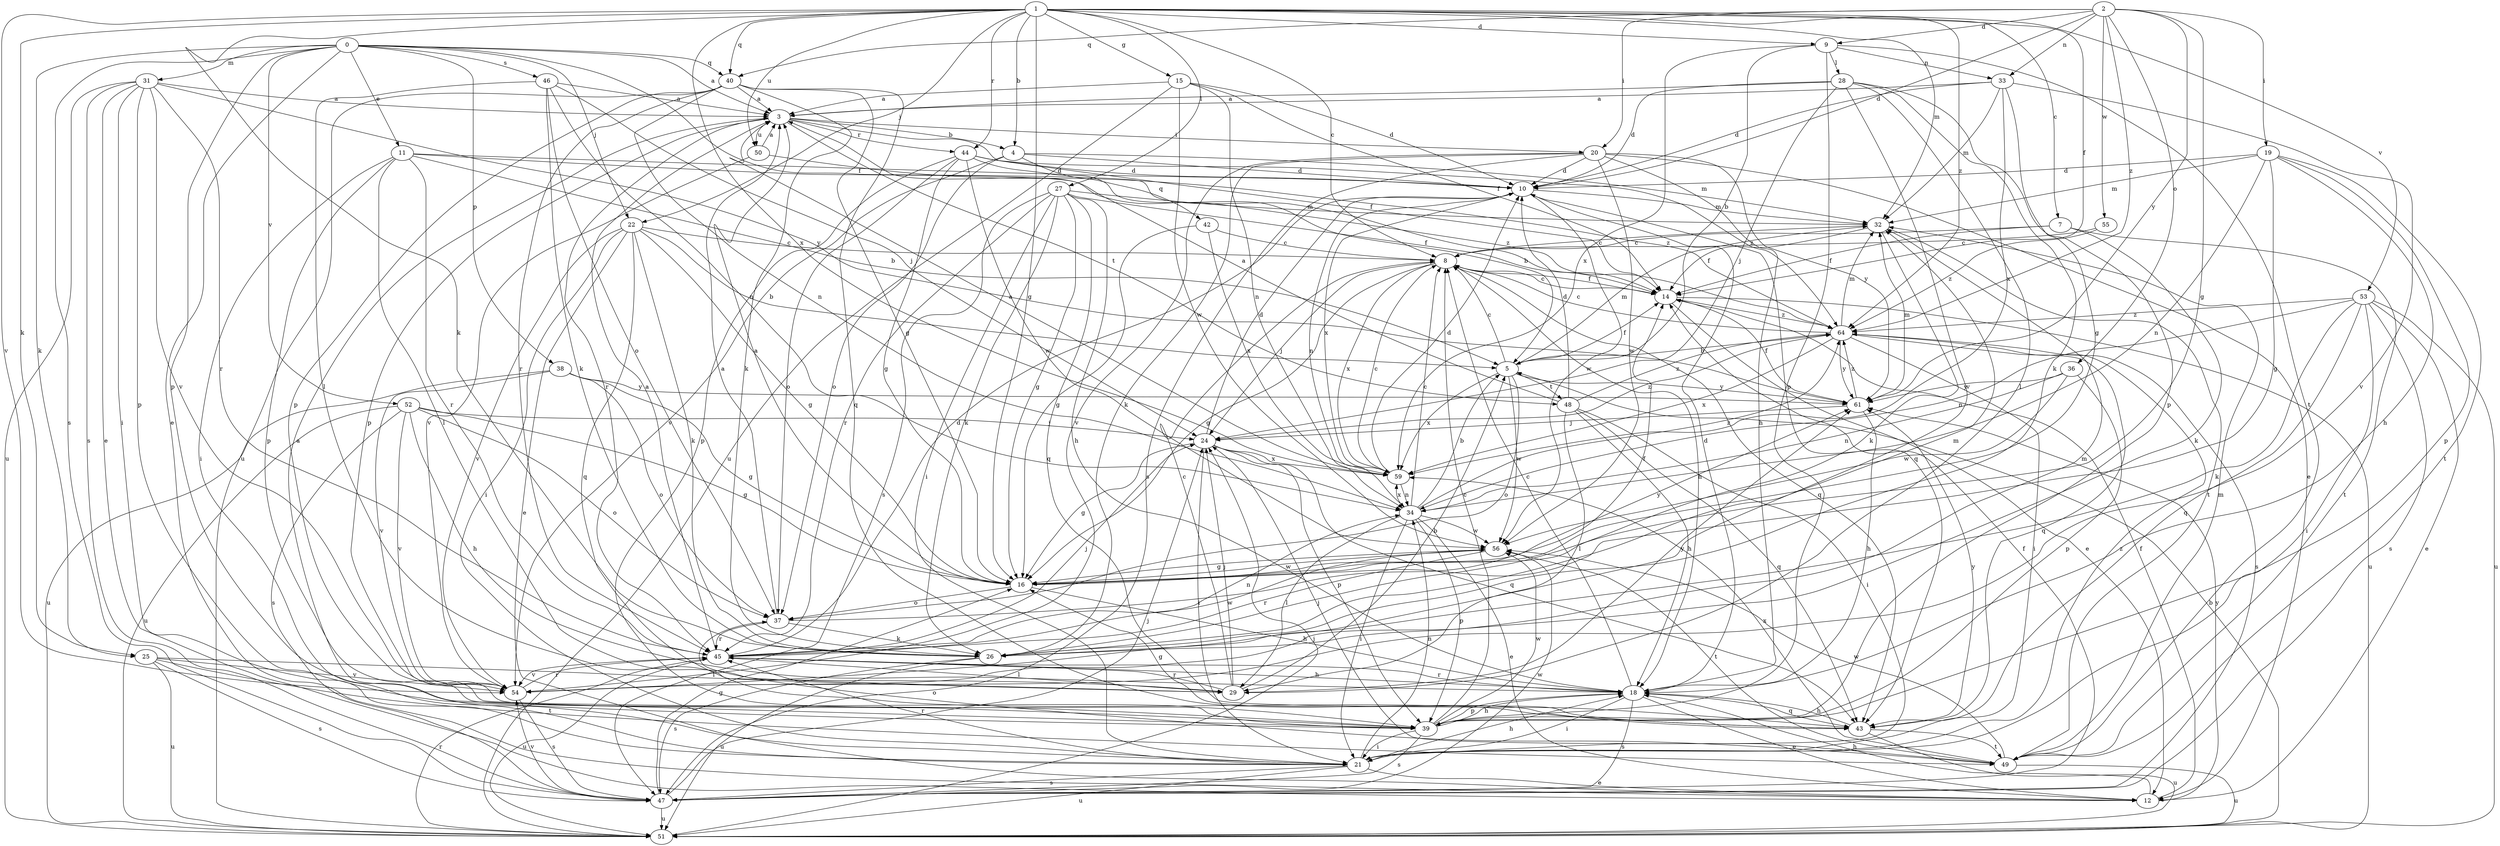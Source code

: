 strict digraph  {
0;
1;
2;
3;
4;
5;
7;
8;
9;
10;
11;
12;
14;
15;
16;
18;
19;
20;
21;
22;
24;
25;
26;
27;
28;
29;
31;
32;
33;
34;
36;
37;
38;
39;
40;
42;
43;
44;
45;
46;
47;
48;
49;
50;
51;
52;
53;
54;
55;
56;
59;
61;
64;
0 -> 3  [label=a];
0 -> 11  [label=e];
0 -> 12  [label=e];
0 -> 14  [label=f];
0 -> 22  [label=j];
0 -> 25  [label=k];
0 -> 31  [label=m];
0 -> 38  [label=p];
0 -> 39  [label=p];
0 -> 40  [label=q];
0 -> 46  [label=s];
0 -> 47  [label=s];
0 -> 52  [label=v];
1 -> 4  [label=b];
1 -> 7  [label=c];
1 -> 8  [label=c];
1 -> 9  [label=d];
1 -> 14  [label=f];
1 -> 15  [label=g];
1 -> 16  [label=g];
1 -> 22  [label=j];
1 -> 25  [label=k];
1 -> 26  [label=k];
1 -> 27  [label=l];
1 -> 32  [label=m];
1 -> 40  [label=q];
1 -> 44  [label=r];
1 -> 50  [label=u];
1 -> 53  [label=v];
1 -> 54  [label=v];
1 -> 59  [label=x];
1 -> 64  [label=z];
2 -> 9  [label=d];
2 -> 10  [label=d];
2 -> 16  [label=g];
2 -> 19  [label=i];
2 -> 20  [label=i];
2 -> 33  [label=n];
2 -> 36  [label=o];
2 -> 40  [label=q];
2 -> 55  [label=w];
2 -> 61  [label=y];
2 -> 64  [label=z];
3 -> 4  [label=b];
3 -> 14  [label=f];
3 -> 20  [label=i];
3 -> 39  [label=p];
3 -> 44  [label=r];
3 -> 45  [label=r];
3 -> 48  [label=t];
3 -> 50  [label=u];
4 -> 10  [label=d];
4 -> 32  [label=m];
4 -> 37  [label=o];
4 -> 42  [label=q];
4 -> 54  [label=v];
5 -> 8  [label=c];
5 -> 14  [label=f];
5 -> 32  [label=m];
5 -> 37  [label=o];
5 -> 48  [label=t];
5 -> 56  [label=w];
5 -> 59  [label=x];
5 -> 61  [label=y];
7 -> 8  [label=c];
7 -> 14  [label=f];
7 -> 26  [label=k];
7 -> 49  [label=t];
8 -> 14  [label=f];
8 -> 16  [label=g];
8 -> 18  [label=h];
8 -> 24  [label=j];
8 -> 43  [label=q];
8 -> 59  [label=x];
9 -> 5  [label=b];
9 -> 28  [label=l];
9 -> 33  [label=n];
9 -> 39  [label=p];
9 -> 49  [label=t];
9 -> 59  [label=x];
10 -> 32  [label=m];
10 -> 34  [label=n];
10 -> 43  [label=q];
10 -> 56  [label=w];
10 -> 59  [label=x];
11 -> 5  [label=b];
11 -> 10  [label=d];
11 -> 21  [label=i];
11 -> 29  [label=l];
11 -> 39  [label=p];
11 -> 45  [label=r];
11 -> 64  [label=z];
12 -> 14  [label=f];
12 -> 18  [label=h];
12 -> 61  [label=y];
14 -> 8  [label=c];
14 -> 12  [label=e];
14 -> 51  [label=u];
14 -> 64  [label=z];
15 -> 3  [label=a];
15 -> 10  [label=d];
15 -> 14  [label=f];
15 -> 34  [label=n];
15 -> 51  [label=u];
15 -> 56  [label=w];
16 -> 3  [label=a];
16 -> 18  [label=h];
16 -> 37  [label=o];
16 -> 56  [label=w];
16 -> 61  [label=y];
18 -> 8  [label=c];
18 -> 10  [label=d];
18 -> 12  [label=e];
18 -> 21  [label=i];
18 -> 39  [label=p];
18 -> 43  [label=q];
18 -> 45  [label=r];
18 -> 47  [label=s];
19 -> 10  [label=d];
19 -> 16  [label=g];
19 -> 18  [label=h];
19 -> 32  [label=m];
19 -> 34  [label=n];
19 -> 39  [label=p];
19 -> 49  [label=t];
20 -> 10  [label=d];
20 -> 12  [label=e];
20 -> 18  [label=h];
20 -> 26  [label=k];
20 -> 47  [label=s];
20 -> 54  [label=v];
20 -> 56  [label=w];
20 -> 61  [label=y];
21 -> 3  [label=a];
21 -> 12  [label=e];
21 -> 18  [label=h];
21 -> 34  [label=n];
21 -> 45  [label=r];
21 -> 47  [label=s];
21 -> 51  [label=u];
21 -> 64  [label=z];
22 -> 5  [label=b];
22 -> 8  [label=c];
22 -> 12  [label=e];
22 -> 16  [label=g];
22 -> 21  [label=i];
22 -> 26  [label=k];
22 -> 43  [label=q];
22 -> 54  [label=v];
24 -> 10  [label=d];
24 -> 16  [label=g];
24 -> 21  [label=i];
24 -> 39  [label=p];
24 -> 43  [label=q];
24 -> 59  [label=x];
24 -> 64  [label=z];
25 -> 29  [label=l];
25 -> 47  [label=s];
25 -> 49  [label=t];
25 -> 51  [label=u];
25 -> 54  [label=v];
26 -> 32  [label=m];
26 -> 47  [label=s];
26 -> 51  [label=u];
27 -> 14  [label=f];
27 -> 16  [label=g];
27 -> 18  [label=h];
27 -> 21  [label=i];
27 -> 26  [label=k];
27 -> 32  [label=m];
27 -> 43  [label=q];
27 -> 45  [label=r];
27 -> 47  [label=s];
28 -> 3  [label=a];
28 -> 10  [label=d];
28 -> 24  [label=j];
28 -> 26  [label=k];
28 -> 29  [label=l];
28 -> 39  [label=p];
28 -> 54  [label=v];
29 -> 5  [label=b];
29 -> 8  [label=c];
29 -> 24  [label=j];
29 -> 45  [label=r];
29 -> 61  [label=y];
31 -> 3  [label=a];
31 -> 12  [label=e];
31 -> 21  [label=i];
31 -> 39  [label=p];
31 -> 45  [label=r];
31 -> 47  [label=s];
31 -> 51  [label=u];
31 -> 54  [label=v];
31 -> 61  [label=y];
32 -> 8  [label=c];
32 -> 14  [label=f];
32 -> 26  [label=k];
32 -> 49  [label=t];
33 -> 3  [label=a];
33 -> 10  [label=d];
33 -> 16  [label=g];
33 -> 32  [label=m];
33 -> 54  [label=v];
33 -> 59  [label=x];
34 -> 5  [label=b];
34 -> 8  [label=c];
34 -> 12  [label=e];
34 -> 21  [label=i];
34 -> 29  [label=l];
34 -> 39  [label=p];
34 -> 56  [label=w];
34 -> 59  [label=x];
34 -> 64  [label=z];
36 -> 34  [label=n];
36 -> 39  [label=p];
36 -> 56  [label=w];
36 -> 61  [label=y];
37 -> 3  [label=a];
37 -> 14  [label=f];
37 -> 26  [label=k];
37 -> 45  [label=r];
38 -> 16  [label=g];
38 -> 37  [label=o];
38 -> 51  [label=u];
38 -> 54  [label=v];
38 -> 61  [label=y];
39 -> 8  [label=c];
39 -> 18  [label=h];
39 -> 21  [label=i];
39 -> 47  [label=s];
39 -> 56  [label=w];
40 -> 3  [label=a];
40 -> 16  [label=g];
40 -> 26  [label=k];
40 -> 34  [label=n];
40 -> 39  [label=p];
40 -> 43  [label=q];
40 -> 45  [label=r];
40 -> 51  [label=u];
42 -> 8  [label=c];
42 -> 16  [label=g];
42 -> 59  [label=x];
43 -> 16  [label=g];
43 -> 18  [label=h];
43 -> 49  [label=t];
43 -> 51  [label=u];
43 -> 61  [label=y];
44 -> 5  [label=b];
44 -> 10  [label=d];
44 -> 16  [label=g];
44 -> 37  [label=o];
44 -> 39  [label=p];
44 -> 56  [label=w];
44 -> 64  [label=z];
45 -> 3  [label=a];
45 -> 10  [label=d];
45 -> 18  [label=h];
45 -> 24  [label=j];
45 -> 29  [label=l];
45 -> 34  [label=n];
45 -> 51  [label=u];
45 -> 54  [label=v];
45 -> 56  [label=w];
46 -> 3  [label=a];
46 -> 24  [label=j];
46 -> 26  [label=k];
46 -> 29  [label=l];
46 -> 34  [label=n];
46 -> 37  [label=o];
47 -> 14  [label=f];
47 -> 16  [label=g];
47 -> 24  [label=j];
47 -> 51  [label=u];
47 -> 54  [label=v];
47 -> 56  [label=w];
48 -> 3  [label=a];
48 -> 10  [label=d];
48 -> 18  [label=h];
48 -> 21  [label=i];
48 -> 29  [label=l];
48 -> 43  [label=q];
48 -> 64  [label=z];
49 -> 24  [label=j];
49 -> 32  [label=m];
49 -> 37  [label=o];
49 -> 51  [label=u];
49 -> 56  [label=w];
49 -> 59  [label=x];
50 -> 3  [label=a];
50 -> 54  [label=v];
50 -> 64  [label=z];
51 -> 5  [label=b];
51 -> 24  [label=j];
51 -> 45  [label=r];
52 -> 16  [label=g];
52 -> 18  [label=h];
52 -> 24  [label=j];
52 -> 37  [label=o];
52 -> 47  [label=s];
52 -> 51  [label=u];
52 -> 54  [label=v];
53 -> 12  [label=e];
53 -> 21  [label=i];
53 -> 26  [label=k];
53 -> 34  [label=n];
53 -> 43  [label=q];
53 -> 47  [label=s];
53 -> 51  [label=u];
53 -> 64  [label=z];
54 -> 32  [label=m];
54 -> 45  [label=r];
54 -> 47  [label=s];
55 -> 8  [label=c];
55 -> 64  [label=z];
56 -> 16  [label=g];
56 -> 45  [label=r];
56 -> 49  [label=t];
59 -> 3  [label=a];
59 -> 8  [label=c];
59 -> 10  [label=d];
59 -> 34  [label=n];
61 -> 14  [label=f];
61 -> 18  [label=h];
61 -> 24  [label=j];
61 -> 32  [label=m];
61 -> 64  [label=z];
64 -> 5  [label=b];
64 -> 8  [label=c];
64 -> 21  [label=i];
64 -> 32  [label=m];
64 -> 43  [label=q];
64 -> 47  [label=s];
64 -> 59  [label=x];
64 -> 61  [label=y];
}
